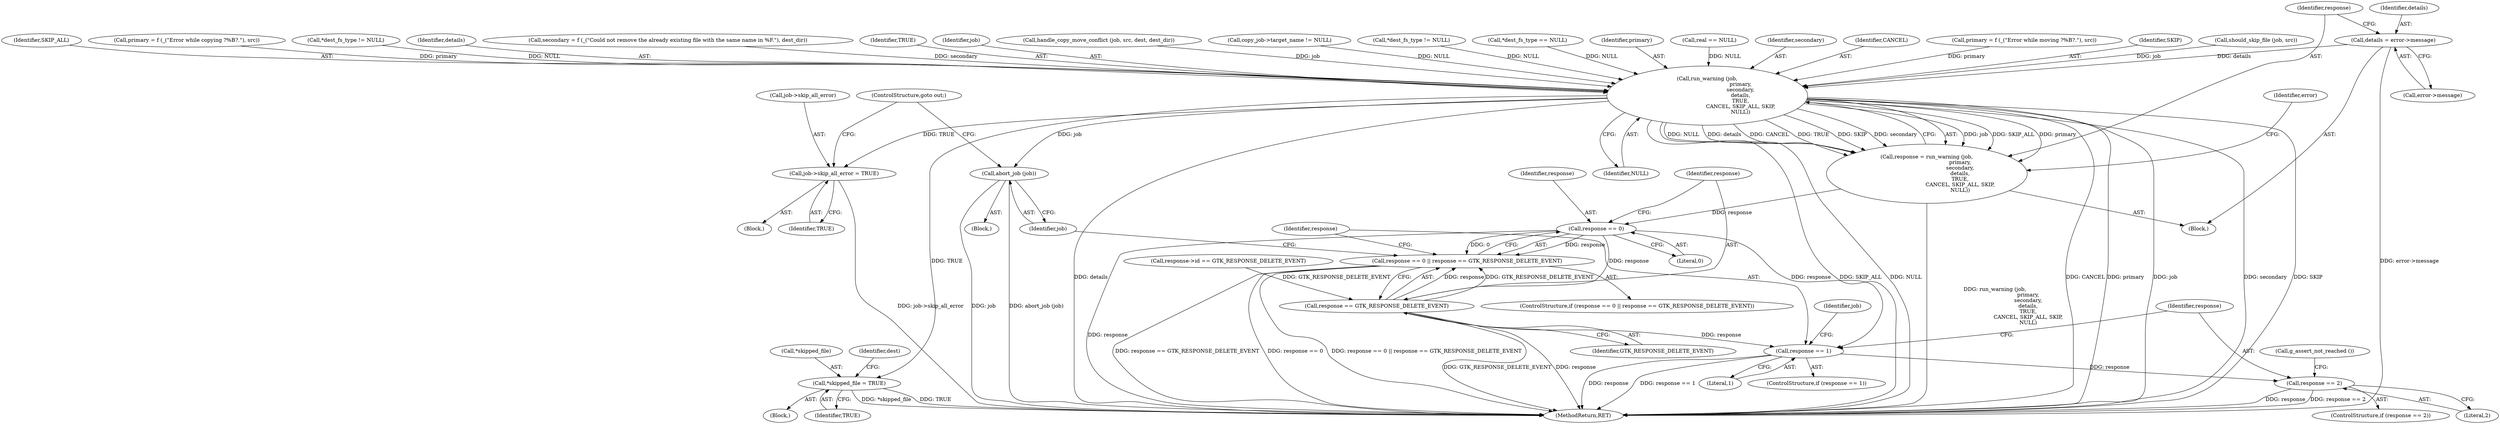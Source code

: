 digraph "0_nautilus_1630f53481f445ada0a455e9979236d31a8d3bb0_0@pointer" {
"1000927" [label="(Call,details = error->message)"];
"1000934" [label="(Call,run_warning (job,\n                                        primary,\n                                        secondary,\n                                        details,\n                                        TRUE,\n                                        CANCEL, SKIP_ALL, SKIP,\n                                        NULL))"];
"1000932" [label="(Call,response = run_warning (job,\n                                        primary,\n                                        secondary,\n                                        details,\n                                        TRUE,\n                                        CANCEL, SKIP_ALL, SKIP,\n                                        NULL))"];
"1000948" [label="(Call,response == 0)"];
"1000947" [label="(Call,response == 0 || response == GTK_RESPONSE_DELETE_EVENT)"];
"1000951" [label="(Call,response == GTK_RESPONSE_DELETE_EVENT)"];
"1000959" [label="(Call,response == 1)"];
"1000970" [label="(Call,response == 2)"];
"1000955" [label="(Call,abort_job (job))"];
"1000963" [label="(Call,job->skip_all_error = TRUE)"];
"1001108" [label="(Call,*skipped_file = TRUE)"];
"1001114" [label="(MethodReturn,RET)"];
"1000893" [label="(Block,)"];
"1000939" [label="(Identifier,TRUE)"];
"1000929" [label="(Call,error->message)"];
"1000935" [label="(Identifier,job)"];
"1000951" [label="(Call,response == GTK_RESPONSE_DELETE_EVENT)"];
"1000952" [label="(Identifier,response)"];
"1000141" [label="(Block,)"];
"1000710" [label="(Call,handle_copy_move_conflict (job, src, dest, dest_dir))"];
"1000955" [label="(Call,abort_job (job))"];
"1000200" [label="(Call,copy_job->target_name != NULL)"];
"1000948" [label="(Call,response == 0)"];
"1000972" [label="(Literal,2)"];
"1000932" [label="(Call,response = run_warning (job,\n                                        primary,\n                                        secondary,\n                                        details,\n                                        TRUE,\n                                        CANCEL, SKIP_ALL, SKIP,\n                                        NULL))"];
"1001011" [label="(Call,*dest_fs_type != NULL)"];
"1000954" [label="(Block,)"];
"1000977" [label="(ControlStructure,goto out;)"];
"1000591" [label="(Call,*dest_fs_type == NULL)"];
"1000946" [label="(ControlStructure,if (response == 0 || response == GTK_RESPONSE_DELETE_EVENT))"];
"1000969" [label="(ControlStructure,if (response == 2))"];
"1000945" [label="(Identifier,error)"];
"1000960" [label="(Identifier,response)"];
"1001108" [label="(Call,*skipped_file = TRUE)"];
"1000959" [label="(Call,response == 1)"];
"1000958" [label="(ControlStructure,if (response == 1))"];
"1000967" [label="(Identifier,TRUE)"];
"1001113" [label="(Identifier,dest)"];
"1000936" [label="(Identifier,primary)"];
"1000469" [label="(Call,real == NULL)"];
"1000934" [label="(Call,run_warning (job,\n                                        primary,\n                                        secondary,\n                                        details,\n                                        TRUE,\n                                        CANCEL, SKIP_ALL, SKIP,\n                                        NULL))"];
"1001109" [label="(Call,*skipped_file)"];
"1000937" [label="(Identifier,secondary)"];
"1000956" [label="(Identifier,job)"];
"1000953" [label="(Identifier,GTK_RESPONSE_DELETE_EVENT)"];
"1000940" [label="(Identifier,CANCEL)"];
"1000907" [label="(Call,primary = f (_(\"Error while moving ?%B?.\"), src))"];
"1000947" [label="(Call,response == 0 || response == GTK_RESPONSE_DELETE_EVENT)"];
"1000950" [label="(Literal,0)"];
"1000942" [label="(Identifier,SKIP)"];
"1000962" [label="(Block,)"];
"1000933" [label="(Identifier,response)"];
"1000927" [label="(Call,details = error->message)"];
"1000964" [label="(Call,job->skip_all_error)"];
"1000961" [label="(Literal,1)"];
"1000976" [label="(Call,g_assert_not_reached ())"];
"1001111" [label="(Identifier,TRUE)"];
"1000167" [label="(Call,should_skip_file (job, src))"];
"1000970" [label="(Call,response == 2)"];
"1000928" [label="(Identifier,details)"];
"1000941" [label="(Identifier,SKIP_ALL)"];
"1000943" [label="(Identifier,NULL)"];
"1000949" [label="(Identifier,response)"];
"1000915" [label="(Call,primary = f (_(\"Error while copying ?%B?.\"), src))"];
"1000971" [label="(Identifier,response)"];
"1000722" [label="(Call,response->id == GTK_RESPONSE_DELETE_EVENT)"];
"1000181" [label="(Call,*dest_fs_type != NULL)"];
"1000938" [label="(Identifier,details)"];
"1000963" [label="(Call,job->skip_all_error = TRUE)"];
"1000965" [label="(Identifier,job)"];
"1000921" [label="(Call,secondary = f (_(\"Could not remove the already existing file with the same name in %F.\"), dest_dir))"];
"1000927" -> "1000893"  [label="AST: "];
"1000927" -> "1000929"  [label="CFG: "];
"1000928" -> "1000927"  [label="AST: "];
"1000929" -> "1000927"  [label="AST: "];
"1000933" -> "1000927"  [label="CFG: "];
"1000927" -> "1001114"  [label="DDG: error->message"];
"1000927" -> "1000934"  [label="DDG: details"];
"1000934" -> "1000932"  [label="AST: "];
"1000934" -> "1000943"  [label="CFG: "];
"1000935" -> "1000934"  [label="AST: "];
"1000936" -> "1000934"  [label="AST: "];
"1000937" -> "1000934"  [label="AST: "];
"1000938" -> "1000934"  [label="AST: "];
"1000939" -> "1000934"  [label="AST: "];
"1000940" -> "1000934"  [label="AST: "];
"1000941" -> "1000934"  [label="AST: "];
"1000942" -> "1000934"  [label="AST: "];
"1000943" -> "1000934"  [label="AST: "];
"1000932" -> "1000934"  [label="CFG: "];
"1000934" -> "1001114"  [label="DDG: primary"];
"1000934" -> "1001114"  [label="DDG: job"];
"1000934" -> "1001114"  [label="DDG: secondary"];
"1000934" -> "1001114"  [label="DDG: SKIP"];
"1000934" -> "1001114"  [label="DDG: details"];
"1000934" -> "1001114"  [label="DDG: SKIP_ALL"];
"1000934" -> "1001114"  [label="DDG: NULL"];
"1000934" -> "1001114"  [label="DDG: CANCEL"];
"1000934" -> "1000932"  [label="DDG: job"];
"1000934" -> "1000932"  [label="DDG: SKIP_ALL"];
"1000934" -> "1000932"  [label="DDG: primary"];
"1000934" -> "1000932"  [label="DDG: NULL"];
"1000934" -> "1000932"  [label="DDG: details"];
"1000934" -> "1000932"  [label="DDG: CANCEL"];
"1000934" -> "1000932"  [label="DDG: TRUE"];
"1000934" -> "1000932"  [label="DDG: SKIP"];
"1000934" -> "1000932"  [label="DDG: secondary"];
"1000167" -> "1000934"  [label="DDG: job"];
"1000710" -> "1000934"  [label="DDG: job"];
"1000915" -> "1000934"  [label="DDG: primary"];
"1000907" -> "1000934"  [label="DDG: primary"];
"1000921" -> "1000934"  [label="DDG: secondary"];
"1000591" -> "1000934"  [label="DDG: NULL"];
"1000469" -> "1000934"  [label="DDG: NULL"];
"1000181" -> "1000934"  [label="DDG: NULL"];
"1001011" -> "1000934"  [label="DDG: NULL"];
"1000200" -> "1000934"  [label="DDG: NULL"];
"1000934" -> "1000955"  [label="DDG: job"];
"1000934" -> "1000963"  [label="DDG: TRUE"];
"1000934" -> "1001108"  [label="DDG: TRUE"];
"1000932" -> "1000893"  [label="AST: "];
"1000933" -> "1000932"  [label="AST: "];
"1000945" -> "1000932"  [label="CFG: "];
"1000932" -> "1001114"  [label="DDG: run_warning (job,\n                                        primary,\n                                        secondary,\n                                        details,\n                                        TRUE,\n                                        CANCEL, SKIP_ALL, SKIP,\n                                        NULL)"];
"1000932" -> "1000948"  [label="DDG: response"];
"1000948" -> "1000947"  [label="AST: "];
"1000948" -> "1000950"  [label="CFG: "];
"1000949" -> "1000948"  [label="AST: "];
"1000950" -> "1000948"  [label="AST: "];
"1000952" -> "1000948"  [label="CFG: "];
"1000947" -> "1000948"  [label="CFG: "];
"1000948" -> "1001114"  [label="DDG: response"];
"1000948" -> "1000947"  [label="DDG: response"];
"1000948" -> "1000947"  [label="DDG: 0"];
"1000948" -> "1000951"  [label="DDG: response"];
"1000948" -> "1000959"  [label="DDG: response"];
"1000947" -> "1000946"  [label="AST: "];
"1000947" -> "1000951"  [label="CFG: "];
"1000951" -> "1000947"  [label="AST: "];
"1000956" -> "1000947"  [label="CFG: "];
"1000960" -> "1000947"  [label="CFG: "];
"1000947" -> "1001114"  [label="DDG: response == 0"];
"1000947" -> "1001114"  [label="DDG: response == GTK_RESPONSE_DELETE_EVENT"];
"1000947" -> "1001114"  [label="DDG: response == 0 || response == GTK_RESPONSE_DELETE_EVENT"];
"1000951" -> "1000947"  [label="DDG: response"];
"1000951" -> "1000947"  [label="DDG: GTK_RESPONSE_DELETE_EVENT"];
"1000951" -> "1000953"  [label="CFG: "];
"1000952" -> "1000951"  [label="AST: "];
"1000953" -> "1000951"  [label="AST: "];
"1000951" -> "1001114"  [label="DDG: GTK_RESPONSE_DELETE_EVENT"];
"1000951" -> "1001114"  [label="DDG: response"];
"1000722" -> "1000951"  [label="DDG: GTK_RESPONSE_DELETE_EVENT"];
"1000951" -> "1000959"  [label="DDG: response"];
"1000959" -> "1000958"  [label="AST: "];
"1000959" -> "1000961"  [label="CFG: "];
"1000960" -> "1000959"  [label="AST: "];
"1000961" -> "1000959"  [label="AST: "];
"1000965" -> "1000959"  [label="CFG: "];
"1000971" -> "1000959"  [label="CFG: "];
"1000959" -> "1001114"  [label="DDG: response"];
"1000959" -> "1001114"  [label="DDG: response == 1"];
"1000959" -> "1000970"  [label="DDG: response"];
"1000970" -> "1000969"  [label="AST: "];
"1000970" -> "1000972"  [label="CFG: "];
"1000971" -> "1000970"  [label="AST: "];
"1000972" -> "1000970"  [label="AST: "];
"1000976" -> "1000970"  [label="CFG: "];
"1000970" -> "1001114"  [label="DDG: response"];
"1000970" -> "1001114"  [label="DDG: response == 2"];
"1000955" -> "1000954"  [label="AST: "];
"1000955" -> "1000956"  [label="CFG: "];
"1000956" -> "1000955"  [label="AST: "];
"1000977" -> "1000955"  [label="CFG: "];
"1000955" -> "1001114"  [label="DDG: abort_job (job)"];
"1000955" -> "1001114"  [label="DDG: job"];
"1000963" -> "1000962"  [label="AST: "];
"1000963" -> "1000967"  [label="CFG: "];
"1000964" -> "1000963"  [label="AST: "];
"1000967" -> "1000963"  [label="AST: "];
"1000977" -> "1000963"  [label="CFG: "];
"1000963" -> "1001114"  [label="DDG: job->skip_all_error"];
"1001108" -> "1000141"  [label="AST: "];
"1001108" -> "1001111"  [label="CFG: "];
"1001109" -> "1001108"  [label="AST: "];
"1001111" -> "1001108"  [label="AST: "];
"1001113" -> "1001108"  [label="CFG: "];
"1001108" -> "1001114"  [label="DDG: *skipped_file"];
"1001108" -> "1001114"  [label="DDG: TRUE"];
}
